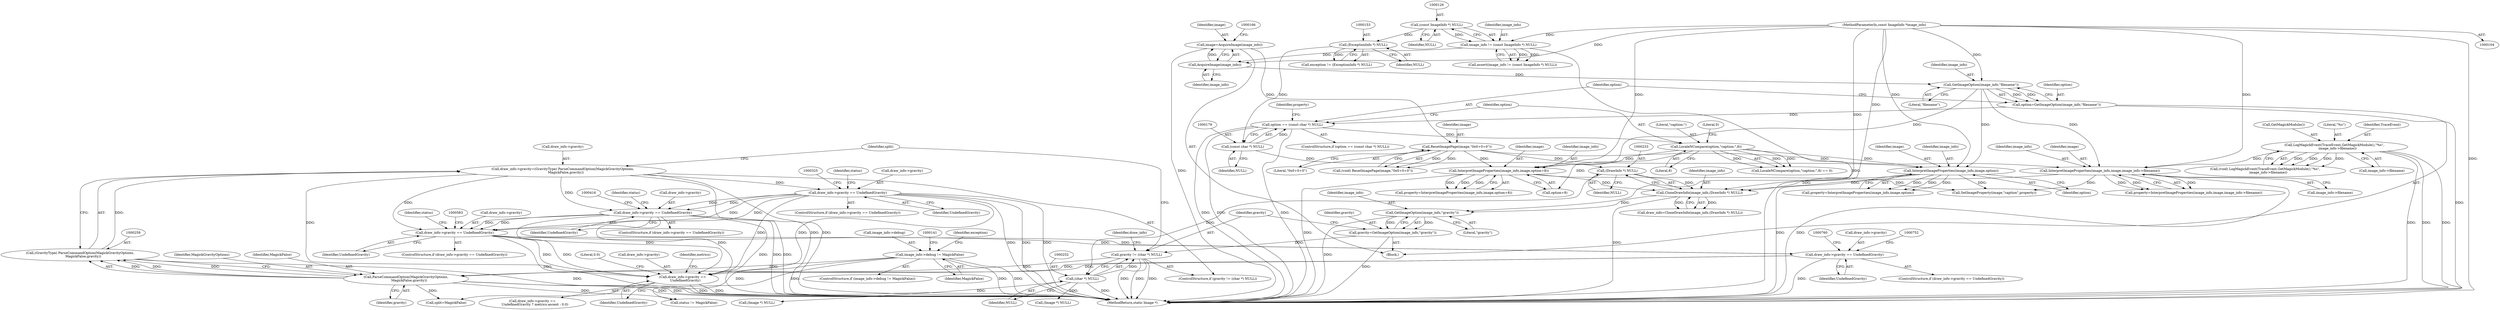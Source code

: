 digraph "0_ImageMagick_aeff00de228bc5a158c2a975ab47845d8a1db456@pointer" {
"1000577" [label="(Call,draw_info->gravity == UndefinedGravity)"];
"1000410" [label="(Call,draw_info->gravity == UndefinedGravity)"];
"1000254" [label="(Call,draw_info->gravity=(GravityType) ParseCommandOption(MagickGravityOptions,\n      MagickFalse,gravity))"];
"1000258" [label="(Call,(GravityType) ParseCommandOption(MagickGravityOptions,\n      MagickFalse,gravity))"];
"1000260" [label="(Call,ParseCommandOption(MagickGravityOptions,\n      MagickFalse,gravity))"];
"1000135" [label="(Call,image_info->debug != MagickFalse)"];
"1000249" [label="(Call,gravity != (char *) NULL)"];
"1000243" [label="(Call,gravity=GetImageOption(image_info,\"gravity\"))"];
"1000245" [label="(Call,GetImageOption(image_info,\"gravity\"))"];
"1000230" [label="(Call,CloneDrawInfo(image_info,(DrawInfo *) NULL))"];
"1000208" [label="(Call,InterpretImageProperties(image_info,image,option))"];
"1000172" [label="(Call,GetImageOption(image_info,\"filename\"))"];
"1000163" [label="(Call,AcquireImage(image_info))"];
"1000123" [label="(Call,image_info != (const ImageInfo *) NULL)"];
"1000105" [label="(MethodParameterIn,const ImageInfo *image_info)"];
"1000125" [label="(Call,(const ImageInfo *) NULL)"];
"1000167" [label="(Call,ResetImagePage(image,\"0x0+0+0\"))"];
"1000161" [label="(Call,image=AcquireImage(image_info))"];
"1000192" [label="(Call,LocaleNCompare(option,\"caption:\",8))"];
"1000176" [label="(Call,option == (const char *) NULL)"];
"1000170" [label="(Call,option=GetImageOption(image_info,\"filename\"))"];
"1000178" [label="(Call,(const char *) NULL)"];
"1000152" [label="(Call,(ExceptionInfo *) NULL)"];
"1000199" [label="(Call,InterpretImageProperties(image_info,image,option+8))"];
"1000183" [label="(Call,InterpretImageProperties(image_info,image,image_info->filename))"];
"1000142" [label="(Call,LogMagickEvent(TraceEvent,GetMagickModule(),\"%s\",\n      image_info->filename))"];
"1000232" [label="(Call,(DrawInfo *) NULL)"];
"1000251" [label="(Call,(char *) NULL)"];
"1000319" [label="(Call,draw_info->gravity == UndefinedGravity)"];
"1000746" [label="(Call,draw_info->gravity == UndefinedGravity)"];
"1000934" [label="(Call,draw_info->gravity ==\n     UndefinedGravity)"];
"1000253" [label="(Identifier,NULL)"];
"1000264" [label="(Call,split=MagickFalse)"];
"1000211" [label="(Identifier,option)"];
"1000246" [label="(Identifier,image_info)"];
"1000251" [label="(Call,(char *) NULL)"];
"1000243" [label="(Call,gravity=GetImageOption(image_info,\"gravity\"))"];
"1000581" [label="(Identifier,UndefinedGravity)"];
"1000202" [label="(Call,option+8)"];
"1000208" [label="(Call,InterpretImageProperties(image_info,image,option))"];
"1000105" [label="(MethodParameterIn,const ImageInfo *image_info)"];
"1000333" [label="(Identifier,status)"];
"1000578" [label="(Call,draw_info->gravity)"];
"1000263" [label="(Identifier,gravity)"];
"1000167" [label="(Call,ResetImagePage(image,\"0x0+0+0\"))"];
"1000201" [label="(Identifier,image)"];
"1000210" [label="(Identifier,image)"];
"1000134" [label="(ControlStructure,if (image_info->debug != MagickFalse))"];
"1000934" [label="(Call,draw_info->gravity ==\n     UndefinedGravity)"];
"1000174" [label="(Literal,\"filename\")"];
"1000124" [label="(Identifier,image_info)"];
"1000209" [label="(Identifier,image_info)"];
"1000458" [label="(Call,status != MagickFalse)"];
"1000107" [label="(Block,)"];
"1000177" [label="(Identifier,option)"];
"1000231" [label="(Identifier,image_info)"];
"1000250" [label="(Identifier,gravity)"];
"1000195" [label="(Literal,8)"];
"1000154" [label="(Identifier,NULL)"];
"1000151" [label="(Identifier,exception)"];
"1000193" [label="(Identifier,option)"];
"1000142" [label="(Call,LogMagickEvent(TraceEvent,GetMagickModule(),\"%s\",\n      image_info->filename))"];
"1000169" [label="(Literal,\"0x0+0+0\")"];
"1000172" [label="(Call,GetImageOption(image_info,\"filename\"))"];
"1000125" [label="(Call,(const ImageInfo *) NULL)"];
"1000173" [label="(Identifier,image_info)"];
"1000206" [label="(Call,property=InterpretImageProperties(image_info,image,option))"];
"1000186" [label="(Call,image_info->filename)"];
"1000176" [label="(Call,option == (const char *) NULL)"];
"1000248" [label="(ControlStructure,if (gravity != (char *) NULL))"];
"1000123" [label="(Call,image_info != (const ImageInfo *) NULL)"];
"1000136" [label="(Call,image_info->debug)"];
"1000184" [label="(Identifier,image_info)"];
"1000318" [label="(ControlStructure,if (draw_info->gravity == UndefinedGravity))"];
"1000942" [label="(Literal,0.0)"];
"1000197" [label="(Call,property=InterpretImageProperties(image_info,image,option+8))"];
"1000194" [label="(Literal,\"caption:\")"];
"1000577" [label="(Call,draw_info->gravity == UndefinedGravity)"];
"1000214" [label="(Call,SetImageProperty(image,\"caption\",property))"];
"1000255" [label="(Call,draw_info->gravity)"];
"1000183" [label="(Call,InterpretImageProperties(image_info,image,image_info->filename))"];
"1000232" [label="(Call,(DrawInfo *) NULL)"];
"1001003" [label="(MethodReturn,static Image *)"];
"1000254" [label="(Call,draw_info->gravity=(GravityType) ParseCommandOption(MagickGravityOptions,\n      MagickFalse,gravity))"];
"1000165" [label="(Call,(void) ResetImagePage(image,\"0x0+0+0\"))"];
"1000323" [label="(Identifier,UndefinedGravity)"];
"1000320" [label="(Call,draw_info->gravity)"];
"1000591" [label="(Identifier,status)"];
"1000244" [label="(Identifier,gravity)"];
"1000162" [label="(Identifier,image)"];
"1000935" [label="(Call,draw_info->gravity)"];
"1000938" [label="(Identifier,UndefinedGravity)"];
"1000171" [label="(Identifier,option)"];
"1000122" [label="(Call,assert(image_info != (const ImageInfo *) NULL))"];
"1000576" [label="(ControlStructure,if (draw_info->gravity == UndefinedGravity))"];
"1000247" [label="(Literal,\"gravity\")"];
"1000144" [label="(Call,GetMagickModule())"];
"1000414" [label="(Identifier,UndefinedGravity)"];
"1000260" [label="(Call,ParseCommandOption(MagickGravityOptions,\n      MagickFalse,gravity))"];
"1000150" [label="(Call,exception != (ExceptionInfo *) NULL)"];
"1000746" [label="(Call,draw_info->gravity == UndefinedGravity)"];
"1000168" [label="(Identifier,image)"];
"1000750" [label="(Identifier,UndefinedGravity)"];
"1000191" [label="(Call,LocaleNCompare(option,\"caption:\",8) == 0)"];
"1000319" [label="(Call,draw_info->gravity == UndefinedGravity)"];
"1000152" [label="(Call,(ExceptionInfo *) NULL)"];
"1000164" [label="(Identifier,image_info)"];
"1000127" [label="(Identifier,NULL)"];
"1000409" [label="(ControlStructure,if (draw_info->gravity == UndefinedGravity))"];
"1000140" [label="(Call,(void) LogMagickEvent(TraceEvent,GetMagickModule(),\"%s\",\n      image_info->filename))"];
"1000145" [label="(Literal,\"%s\")"];
"1000745" [label="(ControlStructure,if (draw_info->gravity == UndefinedGravity))"];
"1000424" [label="(Identifier,status)"];
"1000199" [label="(Call,InterpretImageProperties(image_info,image,option+8))"];
"1000170" [label="(Call,option=GetImageOption(image_info,\"filename\"))"];
"1000139" [label="(Identifier,MagickFalse)"];
"1000175" [label="(ControlStructure,if (option == (const char *) NULL))"];
"1000161" [label="(Call,image=AcquireImage(image_info))"];
"1000200" [label="(Identifier,image_info)"];
"1000933" [label="(Call,draw_info->gravity ==\n     UndefinedGravity ? metrics.ascent : 0.0)"];
"1000510" [label="(Call,(Image *) NULL)"];
"1000163" [label="(Call,AcquireImage(image_info))"];
"1000265" [label="(Identifier,split)"];
"1000245" [label="(Call,GetImageOption(image_info,\"gravity\"))"];
"1000258" [label="(Call,(GravityType) ParseCommandOption(MagickGravityOptions,\n      MagickFalse,gravity))"];
"1000230" [label="(Call,CloneDrawInfo(image_info,(DrawInfo *) NULL))"];
"1000262" [label="(Identifier,MagickFalse)"];
"1000940" [label="(Identifier,metrics)"];
"1000143" [label="(Identifier,TraceEvent)"];
"1000180" [label="(Identifier,NULL)"];
"1000256" [label="(Identifier,draw_info)"];
"1000411" [label="(Call,draw_info->gravity)"];
"1000747" [label="(Call,draw_info->gravity)"];
"1000185" [label="(Identifier,image)"];
"1000410" [label="(Call,draw_info->gravity == UndefinedGravity)"];
"1000135" [label="(Call,image_info->debug != MagickFalse)"];
"1000181" [label="(Call,property=InterpretImageProperties(image_info,image,image_info->filename))"];
"1000228" [label="(Call,draw_info=CloneDrawInfo(image_info,(DrawInfo *) NULL))"];
"1000192" [label="(Call,LocaleNCompare(option,\"caption:\",8))"];
"1000196" [label="(Literal,0)"];
"1000997" [label="(Call,(Image *) NULL)"];
"1000178" [label="(Call,(const char *) NULL)"];
"1000261" [label="(Identifier,MagickGravityOptions)"];
"1000182" [label="(Identifier,property)"];
"1000234" [label="(Identifier,NULL)"];
"1000146" [label="(Call,image_info->filename)"];
"1000249" [label="(Call,gravity != (char *) NULL)"];
"1000577" -> "1000576"  [label="AST: "];
"1000577" -> "1000581"  [label="CFG: "];
"1000578" -> "1000577"  [label="AST: "];
"1000581" -> "1000577"  [label="AST: "];
"1000583" -> "1000577"  [label="CFG: "];
"1000591" -> "1000577"  [label="CFG: "];
"1000577" -> "1001003"  [label="DDG: "];
"1000410" -> "1000577"  [label="DDG: "];
"1000410" -> "1000577"  [label="DDG: "];
"1000254" -> "1000577"  [label="DDG: "];
"1000319" -> "1000577"  [label="DDG: "];
"1000319" -> "1000577"  [label="DDG: "];
"1000577" -> "1000746"  [label="DDG: "];
"1000577" -> "1000746"  [label="DDG: "];
"1000577" -> "1000934"  [label="DDG: "];
"1000577" -> "1000934"  [label="DDG: "];
"1000410" -> "1000409"  [label="AST: "];
"1000410" -> "1000414"  [label="CFG: "];
"1000411" -> "1000410"  [label="AST: "];
"1000414" -> "1000410"  [label="AST: "];
"1000416" -> "1000410"  [label="CFG: "];
"1000424" -> "1000410"  [label="CFG: "];
"1000410" -> "1001003"  [label="DDG: "];
"1000410" -> "1001003"  [label="DDG: "];
"1000410" -> "1001003"  [label="DDG: "];
"1000254" -> "1000410"  [label="DDG: "];
"1000319" -> "1000410"  [label="DDG: "];
"1000319" -> "1000410"  [label="DDG: "];
"1000410" -> "1000934"  [label="DDG: "];
"1000410" -> "1000934"  [label="DDG: "];
"1000254" -> "1000248"  [label="AST: "];
"1000254" -> "1000258"  [label="CFG: "];
"1000255" -> "1000254"  [label="AST: "];
"1000258" -> "1000254"  [label="AST: "];
"1000265" -> "1000254"  [label="CFG: "];
"1000254" -> "1001003"  [label="DDG: "];
"1000254" -> "1001003"  [label="DDG: "];
"1000258" -> "1000254"  [label="DDG: "];
"1000254" -> "1000319"  [label="DDG: "];
"1000254" -> "1000934"  [label="DDG: "];
"1000258" -> "1000260"  [label="CFG: "];
"1000259" -> "1000258"  [label="AST: "];
"1000260" -> "1000258"  [label="AST: "];
"1000258" -> "1001003"  [label="DDG: "];
"1000260" -> "1000258"  [label="DDG: "];
"1000260" -> "1000258"  [label="DDG: "];
"1000260" -> "1000258"  [label="DDG: "];
"1000260" -> "1000263"  [label="CFG: "];
"1000261" -> "1000260"  [label="AST: "];
"1000262" -> "1000260"  [label="AST: "];
"1000263" -> "1000260"  [label="AST: "];
"1000260" -> "1001003"  [label="DDG: "];
"1000260" -> "1001003"  [label="DDG: "];
"1000135" -> "1000260"  [label="DDG: "];
"1000249" -> "1000260"  [label="DDG: "];
"1000260" -> "1000264"  [label="DDG: "];
"1000260" -> "1000458"  [label="DDG: "];
"1000135" -> "1000134"  [label="AST: "];
"1000135" -> "1000139"  [label="CFG: "];
"1000136" -> "1000135"  [label="AST: "];
"1000139" -> "1000135"  [label="AST: "];
"1000141" -> "1000135"  [label="CFG: "];
"1000151" -> "1000135"  [label="CFG: "];
"1000135" -> "1001003"  [label="DDG: "];
"1000135" -> "1001003"  [label="DDG: "];
"1000135" -> "1000264"  [label="DDG: "];
"1000135" -> "1000458"  [label="DDG: "];
"1000249" -> "1000248"  [label="AST: "];
"1000249" -> "1000251"  [label="CFG: "];
"1000250" -> "1000249"  [label="AST: "];
"1000251" -> "1000249"  [label="AST: "];
"1000256" -> "1000249"  [label="CFG: "];
"1000265" -> "1000249"  [label="CFG: "];
"1000249" -> "1001003"  [label="DDG: "];
"1000249" -> "1001003"  [label="DDG: "];
"1000249" -> "1001003"  [label="DDG: "];
"1000243" -> "1000249"  [label="DDG: "];
"1000251" -> "1000249"  [label="DDG: "];
"1000243" -> "1000107"  [label="AST: "];
"1000243" -> "1000245"  [label="CFG: "];
"1000244" -> "1000243"  [label="AST: "];
"1000245" -> "1000243"  [label="AST: "];
"1000250" -> "1000243"  [label="CFG: "];
"1000243" -> "1001003"  [label="DDG: "];
"1000245" -> "1000243"  [label="DDG: "];
"1000245" -> "1000243"  [label="DDG: "];
"1000245" -> "1000247"  [label="CFG: "];
"1000246" -> "1000245"  [label="AST: "];
"1000247" -> "1000245"  [label="AST: "];
"1000245" -> "1001003"  [label="DDG: "];
"1000230" -> "1000245"  [label="DDG: "];
"1000105" -> "1000245"  [label="DDG: "];
"1000230" -> "1000228"  [label="AST: "];
"1000230" -> "1000232"  [label="CFG: "];
"1000231" -> "1000230"  [label="AST: "];
"1000232" -> "1000230"  [label="AST: "];
"1000228" -> "1000230"  [label="CFG: "];
"1000230" -> "1001003"  [label="DDG: "];
"1000230" -> "1000228"  [label="DDG: "];
"1000230" -> "1000228"  [label="DDG: "];
"1000208" -> "1000230"  [label="DDG: "];
"1000199" -> "1000230"  [label="DDG: "];
"1000183" -> "1000230"  [label="DDG: "];
"1000105" -> "1000230"  [label="DDG: "];
"1000232" -> "1000230"  [label="DDG: "];
"1000208" -> "1000206"  [label="AST: "];
"1000208" -> "1000211"  [label="CFG: "];
"1000209" -> "1000208"  [label="AST: "];
"1000210" -> "1000208"  [label="AST: "];
"1000211" -> "1000208"  [label="AST: "];
"1000206" -> "1000208"  [label="CFG: "];
"1000208" -> "1001003"  [label="DDG: "];
"1000208" -> "1000206"  [label="DDG: "];
"1000208" -> "1000206"  [label="DDG: "];
"1000208" -> "1000206"  [label="DDG: "];
"1000172" -> "1000208"  [label="DDG: "];
"1000105" -> "1000208"  [label="DDG: "];
"1000167" -> "1000208"  [label="DDG: "];
"1000192" -> "1000208"  [label="DDG: "];
"1000208" -> "1000214"  [label="DDG: "];
"1000172" -> "1000170"  [label="AST: "];
"1000172" -> "1000174"  [label="CFG: "];
"1000173" -> "1000172"  [label="AST: "];
"1000174" -> "1000172"  [label="AST: "];
"1000170" -> "1000172"  [label="CFG: "];
"1000172" -> "1000170"  [label="DDG: "];
"1000172" -> "1000170"  [label="DDG: "];
"1000163" -> "1000172"  [label="DDG: "];
"1000105" -> "1000172"  [label="DDG: "];
"1000172" -> "1000183"  [label="DDG: "];
"1000172" -> "1000199"  [label="DDG: "];
"1000163" -> "1000161"  [label="AST: "];
"1000163" -> "1000164"  [label="CFG: "];
"1000164" -> "1000163"  [label="AST: "];
"1000161" -> "1000163"  [label="CFG: "];
"1000163" -> "1000161"  [label="DDG: "];
"1000123" -> "1000163"  [label="DDG: "];
"1000105" -> "1000163"  [label="DDG: "];
"1000123" -> "1000122"  [label="AST: "];
"1000123" -> "1000125"  [label="CFG: "];
"1000124" -> "1000123"  [label="AST: "];
"1000125" -> "1000123"  [label="AST: "];
"1000122" -> "1000123"  [label="CFG: "];
"1000123" -> "1001003"  [label="DDG: "];
"1000123" -> "1000122"  [label="DDG: "];
"1000123" -> "1000122"  [label="DDG: "];
"1000105" -> "1000123"  [label="DDG: "];
"1000125" -> "1000123"  [label="DDG: "];
"1000105" -> "1000104"  [label="AST: "];
"1000105" -> "1001003"  [label="DDG: "];
"1000105" -> "1000183"  [label="DDG: "];
"1000105" -> "1000199"  [label="DDG: "];
"1000125" -> "1000127"  [label="CFG: "];
"1000126" -> "1000125"  [label="AST: "];
"1000127" -> "1000125"  [label="AST: "];
"1000125" -> "1000152"  [label="DDG: "];
"1000167" -> "1000165"  [label="AST: "];
"1000167" -> "1000169"  [label="CFG: "];
"1000168" -> "1000167"  [label="AST: "];
"1000169" -> "1000167"  [label="AST: "];
"1000165" -> "1000167"  [label="CFG: "];
"1000167" -> "1000165"  [label="DDG: "];
"1000167" -> "1000165"  [label="DDG: "];
"1000161" -> "1000167"  [label="DDG: "];
"1000167" -> "1000183"  [label="DDG: "];
"1000167" -> "1000199"  [label="DDG: "];
"1000161" -> "1000107"  [label="AST: "];
"1000162" -> "1000161"  [label="AST: "];
"1000166" -> "1000161"  [label="CFG: "];
"1000161" -> "1001003"  [label="DDG: "];
"1000192" -> "1000191"  [label="AST: "];
"1000192" -> "1000195"  [label="CFG: "];
"1000193" -> "1000192"  [label="AST: "];
"1000194" -> "1000192"  [label="AST: "];
"1000195" -> "1000192"  [label="AST: "];
"1000196" -> "1000192"  [label="CFG: "];
"1000192" -> "1000191"  [label="DDG: "];
"1000192" -> "1000191"  [label="DDG: "];
"1000192" -> "1000191"  [label="DDG: "];
"1000176" -> "1000192"  [label="DDG: "];
"1000192" -> "1000199"  [label="DDG: "];
"1000192" -> "1000202"  [label="DDG: "];
"1000176" -> "1000175"  [label="AST: "];
"1000176" -> "1000178"  [label="CFG: "];
"1000177" -> "1000176"  [label="AST: "];
"1000178" -> "1000176"  [label="AST: "];
"1000182" -> "1000176"  [label="CFG: "];
"1000193" -> "1000176"  [label="CFG: "];
"1000176" -> "1001003"  [label="DDG: "];
"1000176" -> "1001003"  [label="DDG: "];
"1000176" -> "1001003"  [label="DDG: "];
"1000170" -> "1000176"  [label="DDG: "];
"1000178" -> "1000176"  [label="DDG: "];
"1000170" -> "1000107"  [label="AST: "];
"1000171" -> "1000170"  [label="AST: "];
"1000177" -> "1000170"  [label="CFG: "];
"1000170" -> "1001003"  [label="DDG: "];
"1000178" -> "1000180"  [label="CFG: "];
"1000179" -> "1000178"  [label="AST: "];
"1000180" -> "1000178"  [label="AST: "];
"1000152" -> "1000178"  [label="DDG: "];
"1000178" -> "1000232"  [label="DDG: "];
"1000152" -> "1000150"  [label="AST: "];
"1000152" -> "1000154"  [label="CFG: "];
"1000153" -> "1000152"  [label="AST: "];
"1000154" -> "1000152"  [label="AST: "];
"1000150" -> "1000152"  [label="CFG: "];
"1000152" -> "1000150"  [label="DDG: "];
"1000199" -> "1000197"  [label="AST: "];
"1000199" -> "1000202"  [label="CFG: "];
"1000200" -> "1000199"  [label="AST: "];
"1000201" -> "1000199"  [label="AST: "];
"1000202" -> "1000199"  [label="AST: "];
"1000197" -> "1000199"  [label="CFG: "];
"1000199" -> "1001003"  [label="DDG: "];
"1000199" -> "1000197"  [label="DDG: "];
"1000199" -> "1000197"  [label="DDG: "];
"1000199" -> "1000197"  [label="DDG: "];
"1000199" -> "1000214"  [label="DDG: "];
"1000183" -> "1000181"  [label="AST: "];
"1000183" -> "1000186"  [label="CFG: "];
"1000184" -> "1000183"  [label="AST: "];
"1000185" -> "1000183"  [label="AST: "];
"1000186" -> "1000183"  [label="AST: "];
"1000181" -> "1000183"  [label="CFG: "];
"1000183" -> "1001003"  [label="DDG: "];
"1000183" -> "1000181"  [label="DDG: "];
"1000183" -> "1000181"  [label="DDG: "];
"1000183" -> "1000181"  [label="DDG: "];
"1000142" -> "1000183"  [label="DDG: "];
"1000183" -> "1000214"  [label="DDG: "];
"1000142" -> "1000140"  [label="AST: "];
"1000142" -> "1000146"  [label="CFG: "];
"1000143" -> "1000142"  [label="AST: "];
"1000144" -> "1000142"  [label="AST: "];
"1000145" -> "1000142"  [label="AST: "];
"1000146" -> "1000142"  [label="AST: "];
"1000140" -> "1000142"  [label="CFG: "];
"1000142" -> "1001003"  [label="DDG: "];
"1000142" -> "1001003"  [label="DDG: "];
"1000142" -> "1001003"  [label="DDG: "];
"1000142" -> "1000140"  [label="DDG: "];
"1000142" -> "1000140"  [label="DDG: "];
"1000142" -> "1000140"  [label="DDG: "];
"1000142" -> "1000140"  [label="DDG: "];
"1000232" -> "1000234"  [label="CFG: "];
"1000233" -> "1000232"  [label="AST: "];
"1000234" -> "1000232"  [label="AST: "];
"1000232" -> "1000251"  [label="DDG: "];
"1000251" -> "1000253"  [label="CFG: "];
"1000252" -> "1000251"  [label="AST: "];
"1000253" -> "1000251"  [label="AST: "];
"1000251" -> "1001003"  [label="DDG: "];
"1000251" -> "1000510"  [label="DDG: "];
"1000251" -> "1000997"  [label="DDG: "];
"1000319" -> "1000318"  [label="AST: "];
"1000319" -> "1000323"  [label="CFG: "];
"1000320" -> "1000319"  [label="AST: "];
"1000323" -> "1000319"  [label="AST: "];
"1000325" -> "1000319"  [label="CFG: "];
"1000333" -> "1000319"  [label="CFG: "];
"1000319" -> "1001003"  [label="DDG: "];
"1000319" -> "1001003"  [label="DDG: "];
"1000319" -> "1001003"  [label="DDG: "];
"1000319" -> "1000934"  [label="DDG: "];
"1000319" -> "1000934"  [label="DDG: "];
"1000746" -> "1000745"  [label="AST: "];
"1000746" -> "1000750"  [label="CFG: "];
"1000747" -> "1000746"  [label="AST: "];
"1000750" -> "1000746"  [label="AST: "];
"1000752" -> "1000746"  [label="CFG: "];
"1000760" -> "1000746"  [label="CFG: "];
"1000746" -> "1001003"  [label="DDG: "];
"1000746" -> "1000934"  [label="DDG: "];
"1000746" -> "1000934"  [label="DDG: "];
"1000934" -> "1000933"  [label="AST: "];
"1000934" -> "1000938"  [label="CFG: "];
"1000935" -> "1000934"  [label="AST: "];
"1000938" -> "1000934"  [label="AST: "];
"1000940" -> "1000934"  [label="CFG: "];
"1000942" -> "1000934"  [label="CFG: "];
"1000934" -> "1001003"  [label="DDG: "];
"1000934" -> "1001003"  [label="DDG: "];
}
